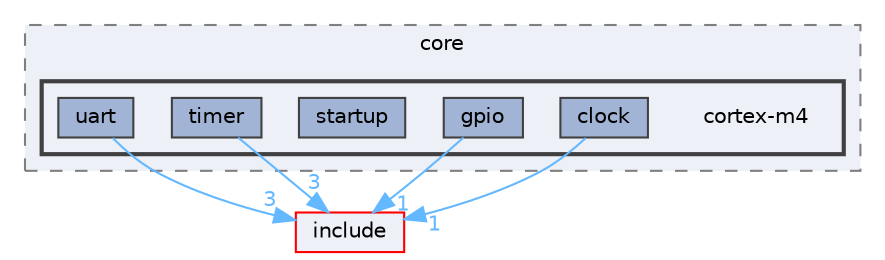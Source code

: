 digraph "src/core/cortex-m4"
{
 // LATEX_PDF_SIZE
  bgcolor="transparent";
  edge [fontname=Helvetica,fontsize=10,labelfontname=Helvetica,labelfontsize=10];
  node [fontname=Helvetica,fontsize=10,shape=box,height=0.2,width=0.4];
  compound=true
  subgraph clusterdir_aebb8dcc11953d78e620bbef0b9e2183 {
    graph [ bgcolor="#edf0f7", pencolor="grey50", label="core", fontname=Helvetica,fontsize=10 style="filled,dashed", URL="dir_aebb8dcc11953d78e620bbef0b9e2183.html",tooltip=""]
  subgraph clusterdir_6e0b798f34a9a9150d221adf4a9fea13 {
    graph [ bgcolor="#edf0f7", pencolor="grey25", label="", fontname=Helvetica,fontsize=10 style="filled,bold", URL="dir_6e0b798f34a9a9150d221adf4a9fea13.html",tooltip=""]
    dir_6e0b798f34a9a9150d221adf4a9fea13 [shape=plaintext, label="cortex-m4"];
  dir_2888edc85a91042fdb9f5b5d81b5b135 [label="clock", fillcolor="#a2b4d6", color="grey25", style="filled", URL="dir_2888edc85a91042fdb9f5b5d81b5b135.html",tooltip=""];
  dir_0594592f2a5a27aba932b8230bd80cd6 [label="gpio", fillcolor="#a2b4d6", color="grey25", style="filled", URL="dir_0594592f2a5a27aba932b8230bd80cd6.html",tooltip=""];
  dir_f9e9f5519e9307c251229a35ddaee7cb [label="startup", fillcolor="#a2b4d6", color="grey25", style="filled", URL="dir_f9e9f5519e9307c251229a35ddaee7cb.html",tooltip=""];
  dir_a2bd44d1140e2bb37c4b3aa5437f9ba1 [label="timer", fillcolor="#a2b4d6", color="grey25", style="filled", URL="dir_a2bd44d1140e2bb37c4b3aa5437f9ba1.html",tooltip=""];
  dir_65a3b80e7a3bc63bd17db8453dba9557 [label="uart", fillcolor="#a2b4d6", color="grey25", style="filled", URL="dir_65a3b80e7a3bc63bd17db8453dba9557.html",tooltip=""];
  }
  }
  dir_d44c64559bbebec7f509842c48db8b23 [label="include", fillcolor="#edf0f7", color="red", style="filled", URL="dir_d44c64559bbebec7f509842c48db8b23.html",tooltip=""];
  dir_2888edc85a91042fdb9f5b5d81b5b135->dir_d44c64559bbebec7f509842c48db8b23 [headlabel="1", labeldistance=1.5 headhref="dir_000008_000015.html" href="dir_000008_000015.html" color="steelblue1" fontcolor="steelblue1"];
  dir_0594592f2a5a27aba932b8230bd80cd6->dir_d44c64559bbebec7f509842c48db8b23 [headlabel="1", labeldistance=1.5 headhref="dir_000014_000015.html" href="dir_000014_000015.html" color="steelblue1" fontcolor="steelblue1"];
  dir_a2bd44d1140e2bb37c4b3aa5437f9ba1->dir_d44c64559bbebec7f509842c48db8b23 [headlabel="3", labeldistance=1.5 headhref="dir_000020_000015.html" href="dir_000020_000015.html" color="steelblue1" fontcolor="steelblue1"];
  dir_65a3b80e7a3bc63bd17db8453dba9557->dir_d44c64559bbebec7f509842c48db8b23 [headlabel="3", labeldistance=1.5 headhref="dir_000021_000015.html" href="dir_000021_000015.html" color="steelblue1" fontcolor="steelblue1"];
}
